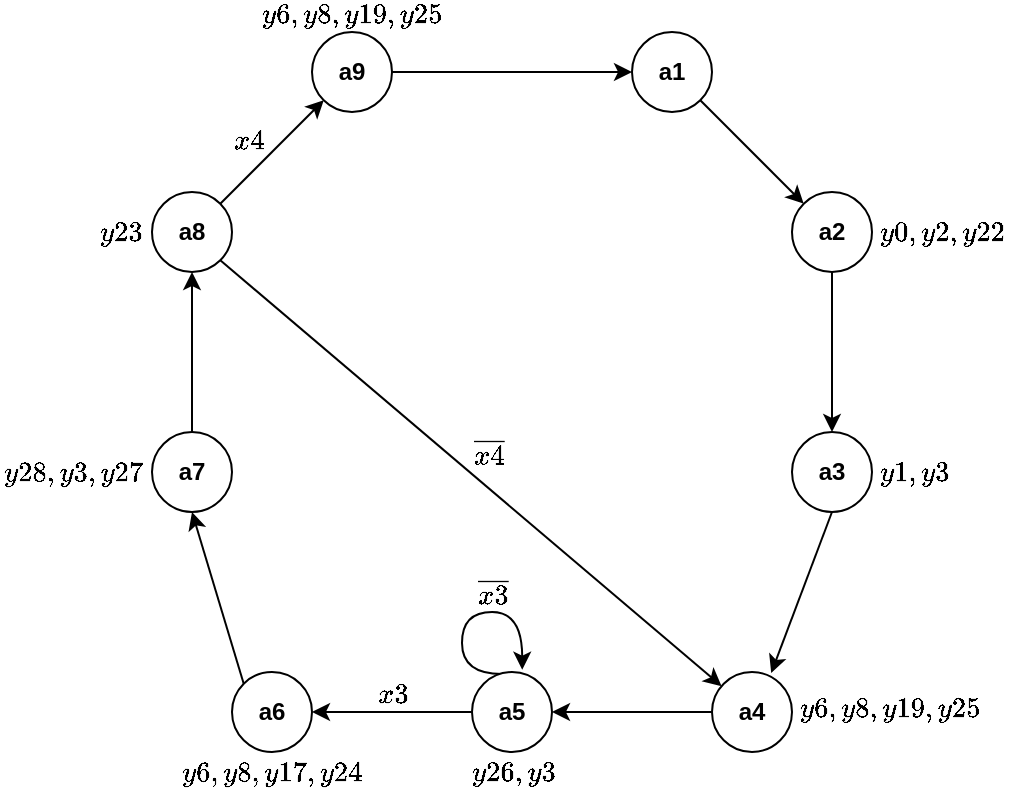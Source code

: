 <mxfile version="20.6.2" type="device"><diagram id="0BuaY8St4xqTwX6LK9vT" name="Страница 1"><mxGraphModel dx="438" dy="574" grid="1" gridSize="10" guides="1" tooltips="1" connect="1" arrows="1" fold="1" page="1" pageScale="1" pageWidth="827" pageHeight="1169" math="1" shadow="0"><root><mxCell id="0"/><mxCell id="1" parent="0"/><mxCell id="n4CKKhodQFa9SDsf34iL-9" style="rounded=0;orthogonalLoop=1;jettySize=auto;html=1;exitX=1;exitY=1;exitDx=0;exitDy=0;entryX=0;entryY=0;entryDx=0;entryDy=0;fontSize=12;" edge="1" parent="1" source="n4CKKhodQFa9SDsf34iL-1" target="n4CKKhodQFa9SDsf34iL-2"><mxGeometry relative="1" as="geometry"/></mxCell><mxCell id="n4CKKhodQFa9SDsf34iL-1" value="&lt;b&gt;&lt;font style=&quot;font-size: 12px;&quot;&gt;a1&lt;/font&gt;&lt;/b&gt;" style="ellipse;whiteSpace=wrap;html=1;aspect=fixed;" vertex="1" parent="1"><mxGeometry x="400" y="40" width="40" height="40" as="geometry"/></mxCell><mxCell id="n4CKKhodQFa9SDsf34iL-19" style="edgeStyle=none;rounded=0;orthogonalLoop=1;jettySize=auto;html=1;exitX=0.5;exitY=1;exitDx=0;exitDy=0;entryX=0.5;entryY=0;entryDx=0;entryDy=0;fontSize=12;" edge="1" parent="1" source="n4CKKhodQFa9SDsf34iL-2" target="n4CKKhodQFa9SDsf34iL-3"><mxGeometry relative="1" as="geometry"/></mxCell><mxCell id="n4CKKhodQFa9SDsf34iL-2" value="&lt;b&gt;&lt;font style=&quot;font-size: 12px;&quot;&gt;a2&lt;/font&gt;&lt;/b&gt;" style="ellipse;whiteSpace=wrap;html=1;aspect=fixed;" vertex="1" parent="1"><mxGeometry x="480" y="120" width="40" height="40" as="geometry"/></mxCell><mxCell id="n4CKKhodQFa9SDsf34iL-21" style="edgeStyle=none;rounded=0;orthogonalLoop=1;jettySize=auto;html=1;exitX=0.5;exitY=1;exitDx=0;exitDy=0;entryX=0.74;entryY=0.012;entryDx=0;entryDy=0;entryPerimeter=0;fontSize=12;" edge="1" parent="1" source="n4CKKhodQFa9SDsf34iL-3" target="n4CKKhodQFa9SDsf34iL-4"><mxGeometry relative="1" as="geometry"/></mxCell><mxCell id="n4CKKhodQFa9SDsf34iL-3" value="&lt;b&gt;&lt;font style=&quot;font-size: 12px;&quot;&gt;a3&lt;/font&gt;&lt;/b&gt;" style="ellipse;whiteSpace=wrap;html=1;aspect=fixed;" vertex="1" parent="1"><mxGeometry x="480" y="240" width="40" height="40" as="geometry"/></mxCell><mxCell id="n4CKKhodQFa9SDsf34iL-27" style="rounded=0;orthogonalLoop=1;jettySize=auto;html=1;exitX=0;exitY=0.5;exitDx=0;exitDy=0;entryX=1;entryY=0.5;entryDx=0;entryDy=0;fontSize=12;" edge="1" parent="1" source="n4CKKhodQFa9SDsf34iL-4" target="n4CKKhodQFa9SDsf34iL-5"><mxGeometry relative="1" as="geometry"/></mxCell><mxCell id="n4CKKhodQFa9SDsf34iL-4" value="&lt;b&gt;&lt;font style=&quot;font-size: 12px;&quot;&gt;a4&lt;/font&gt;&lt;/b&gt;" style="ellipse;whiteSpace=wrap;html=1;aspect=fixed;" vertex="1" parent="1"><mxGeometry x="440" y="360" width="40" height="40" as="geometry"/></mxCell><mxCell id="n4CKKhodQFa9SDsf34iL-26" style="edgeStyle=orthogonalEdgeStyle;rounded=0;orthogonalLoop=1;jettySize=auto;html=1;exitX=0.5;exitY=0;exitDx=0;exitDy=0;fontSize=12;curved=1;entryX=0.628;entryY=-0.029;entryDx=0;entryDy=0;entryPerimeter=0;" edge="1" parent="1" target="n4CKKhodQFa9SDsf34iL-5"><mxGeometry relative="1" as="geometry"><mxPoint x="345" y="351" as="targetPoint"/><mxPoint x="335" y="361" as="sourcePoint"/><Array as="points"><mxPoint x="315" y="361"/><mxPoint x="315" y="330"/><mxPoint x="345" y="330"/></Array></mxGeometry></mxCell><mxCell id="n4CKKhodQFa9SDsf34iL-29" value="`bar(x3)`" style="edgeLabel;html=1;align=center;verticalAlign=middle;resizable=0;points=[];fontSize=12;labelBackgroundColor=none;fontFamily=Helvetica;fontStyle=0" vertex="1" connectable="0" parent="n4CKKhodQFa9SDsf34iL-26"><mxGeometry x="0.091" relative="1" as="geometry"><mxPoint x="6" y="-9" as="offset"/></mxGeometry></mxCell><mxCell id="n4CKKhodQFa9SDsf34iL-28" style="edgeStyle=none;rounded=0;orthogonalLoop=1;jettySize=auto;html=1;exitX=0;exitY=0.5;exitDx=0;exitDy=0;entryX=1;entryY=0.5;entryDx=0;entryDy=0;fontSize=12;" edge="1" parent="1" source="n4CKKhodQFa9SDsf34iL-5" target="n4CKKhodQFa9SDsf34iL-6"><mxGeometry relative="1" as="geometry"/></mxCell><mxCell id="n4CKKhodQFa9SDsf34iL-5" value="&lt;b&gt;&lt;font style=&quot;font-size: 12px;&quot;&gt;a5&lt;/font&gt;&lt;/b&gt;" style="ellipse;whiteSpace=wrap;html=1;aspect=fixed;" vertex="1" parent="1"><mxGeometry x="320" y="360" width="40" height="40" as="geometry"/></mxCell><mxCell id="n4CKKhodQFa9SDsf34iL-22" style="edgeStyle=none;rounded=0;orthogonalLoop=1;jettySize=auto;html=1;exitX=0;exitY=0;exitDx=0;exitDy=0;entryX=0.5;entryY=1;entryDx=0;entryDy=0;fontSize=12;" edge="1" parent="1" source="n4CKKhodQFa9SDsf34iL-6" target="n4CKKhodQFa9SDsf34iL-7"><mxGeometry relative="1" as="geometry"/></mxCell><mxCell id="n4CKKhodQFa9SDsf34iL-6" value="&lt;b&gt;&lt;font style=&quot;font-size: 12px;&quot;&gt;a6&lt;/font&gt;&lt;/b&gt;" style="ellipse;whiteSpace=wrap;html=1;aspect=fixed;" vertex="1" parent="1"><mxGeometry x="200" y="360" width="40" height="40" as="geometry"/></mxCell><mxCell id="n4CKKhodQFa9SDsf34iL-23" style="edgeStyle=none;rounded=0;orthogonalLoop=1;jettySize=auto;html=1;exitX=0.5;exitY=0;exitDx=0;exitDy=0;entryX=0.5;entryY=1;entryDx=0;entryDy=0;fontSize=12;" edge="1" parent="1" source="n4CKKhodQFa9SDsf34iL-7" target="n4CKKhodQFa9SDsf34iL-8"><mxGeometry relative="1" as="geometry"/></mxCell><mxCell id="n4CKKhodQFa9SDsf34iL-7" value="&lt;b&gt;&lt;font style=&quot;font-size: 12px;&quot;&gt;a7&lt;/font&gt;&lt;/b&gt;" style="ellipse;whiteSpace=wrap;html=1;aspect=fixed;" vertex="1" parent="1"><mxGeometry x="160" y="240" width="40" height="40" as="geometry"/></mxCell><mxCell id="n4CKKhodQFa9SDsf34iL-17" style="edgeStyle=none;rounded=0;orthogonalLoop=1;jettySize=auto;html=1;exitX=1;exitY=1;exitDx=0;exitDy=0;fontSize=12;" edge="1" parent="1" source="n4CKKhodQFa9SDsf34iL-8" target="n4CKKhodQFa9SDsf34iL-4"><mxGeometry relative="1" as="geometry"/></mxCell><mxCell id="n4CKKhodQFa9SDsf34iL-24" style="edgeStyle=none;rounded=0;orthogonalLoop=1;jettySize=auto;html=1;exitX=1;exitY=0;exitDx=0;exitDy=0;entryX=0;entryY=1;entryDx=0;entryDy=0;fontSize=12;" edge="1" parent="1" source="n4CKKhodQFa9SDsf34iL-8" target="n4CKKhodQFa9SDsf34iL-18"><mxGeometry relative="1" as="geometry"/></mxCell><mxCell id="n4CKKhodQFa9SDsf34iL-8" value="&lt;b&gt;&lt;font style=&quot;font-size: 12px;&quot;&gt;a8&lt;/font&gt;&lt;/b&gt;" style="ellipse;whiteSpace=wrap;html=1;aspect=fixed;" vertex="1" parent="1"><mxGeometry x="160" y="120" width="40" height="40" as="geometry"/></mxCell><mxCell id="n4CKKhodQFa9SDsf34iL-25" style="edgeStyle=none;rounded=0;orthogonalLoop=1;jettySize=auto;html=1;exitX=1;exitY=0.5;exitDx=0;exitDy=0;entryX=0;entryY=0.5;entryDx=0;entryDy=0;fontSize=12;" edge="1" parent="1" source="n4CKKhodQFa9SDsf34iL-18" target="n4CKKhodQFa9SDsf34iL-1"><mxGeometry relative="1" as="geometry"/></mxCell><mxCell id="n4CKKhodQFa9SDsf34iL-18" value="&lt;b&gt;&lt;font style=&quot;font-size: 12px;&quot;&gt;a9&lt;/font&gt;&lt;/b&gt;" style="ellipse;whiteSpace=wrap;html=1;aspect=fixed;" vertex="1" parent="1"><mxGeometry x="240" y="40" width="40" height="40" as="geometry"/></mxCell><mxCell id="n4CKKhodQFa9SDsf34iL-30" value="`x3`" style="edgeLabel;html=1;align=center;verticalAlign=middle;resizable=0;points=[];fontSize=12;labelBackgroundColor=none;fontFamily=Helvetica;fontStyle=0" vertex="1" connectable="0" parent="1"><mxGeometry x="280" y="371" as="geometry"/></mxCell><mxCell id="n4CKKhodQFa9SDsf34iL-31" value="`x4`" style="edgeLabel;html=1;align=center;verticalAlign=middle;resizable=0;points=[];fontSize=12;labelBackgroundColor=none;fontFamily=Helvetica;fontStyle=0" vertex="1" connectable="0" parent="1"><mxGeometry x="208" y="94" as="geometry"/></mxCell><mxCell id="n4CKKhodQFa9SDsf34iL-32" value="`bar(x4)`" style="edgeLabel;html=1;align=center;verticalAlign=middle;resizable=0;points=[];fontSize=12;labelBackgroundColor=none;fontFamily=Helvetica;fontStyle=0" vertex="1" connectable="0" parent="1"><mxGeometry x="328" y="251" as="geometry"/></mxCell><mxCell id="n4CKKhodQFa9SDsf34iL-33" value="`y6, y8, y19, y25`" style="edgeLabel;html=1;align=center;verticalAlign=middle;resizable=0;points=[];fontSize=12;labelBackgroundColor=none;fontFamily=Helvetica;fontStyle=0" vertex="1" connectable="0" parent="1"><mxGeometry x="260" y="31" as="geometry"/></mxCell><mxCell id="n4CKKhodQFa9SDsf34iL-34" value="`y0, y2, y22`" style="edgeLabel;html=1;align=center;verticalAlign=middle;resizable=0;points=[];fontSize=12;labelBackgroundColor=none;fontFamily=Helvetica;fontStyle=0" vertex="1" connectable="0" parent="1"><mxGeometry x="555" y="140" as="geometry"/></mxCell><mxCell id="n4CKKhodQFa9SDsf34iL-35" value="`y1, y3`" style="edgeLabel;html=1;align=center;verticalAlign=middle;resizable=0;points=[];fontSize=12;labelBackgroundColor=none;fontFamily=Helvetica;fontStyle=0" vertex="1" connectable="0" parent="1"><mxGeometry x="541" y="260" as="geometry"/></mxCell><mxCell id="n4CKKhodQFa9SDsf34iL-36" value="`y26, y3`" style="edgeLabel;html=1;align=center;verticalAlign=middle;resizable=0;points=[];fontSize=12;labelBackgroundColor=none;fontFamily=Helvetica;fontStyle=0" vertex="1" connectable="0" parent="1"><mxGeometry x="340" y="410" as="geometry"/></mxCell><mxCell id="n4CKKhodQFa9SDsf34iL-37" value="`y6, y8, y19, y25`" style="edgeLabel;html=1;align=center;verticalAlign=middle;resizable=0;points=[];fontSize=12;labelBackgroundColor=none;fontFamily=Helvetica;fontStyle=0" vertex="1" connectable="0" parent="1"><mxGeometry x="529" y="378" as="geometry"/></mxCell><mxCell id="n4CKKhodQFa9SDsf34iL-38" value="`y6, y8, y17, y24`" style="edgeLabel;html=1;align=center;verticalAlign=middle;resizable=0;points=[];fontSize=12;labelBackgroundColor=none;fontFamily=Helvetica;fontStyle=0" vertex="1" connectable="0" parent="1"><mxGeometry x="220" y="410" as="geometry"/></mxCell><mxCell id="n4CKKhodQFa9SDsf34iL-39" value="`y28, y3, y27`" style="edgeLabel;html=1;align=center;verticalAlign=middle;resizable=0;points=[];fontSize=12;labelBackgroundColor=none;fontFamily=Helvetica;fontStyle=0" vertex="1" connectable="0" parent="1"><mxGeometry x="120" y="260" as="geometry"/></mxCell><mxCell id="n4CKKhodQFa9SDsf34iL-40" value="`y23`" style="edgeLabel;html=1;align=center;verticalAlign=middle;resizable=0;points=[];fontSize=12;labelBackgroundColor=none;fontFamily=Helvetica;fontStyle=0" vertex="1" connectable="0" parent="1"><mxGeometry x="144" y="140" as="geometry"/></mxCell></root></mxGraphModel></diagram></mxfile>